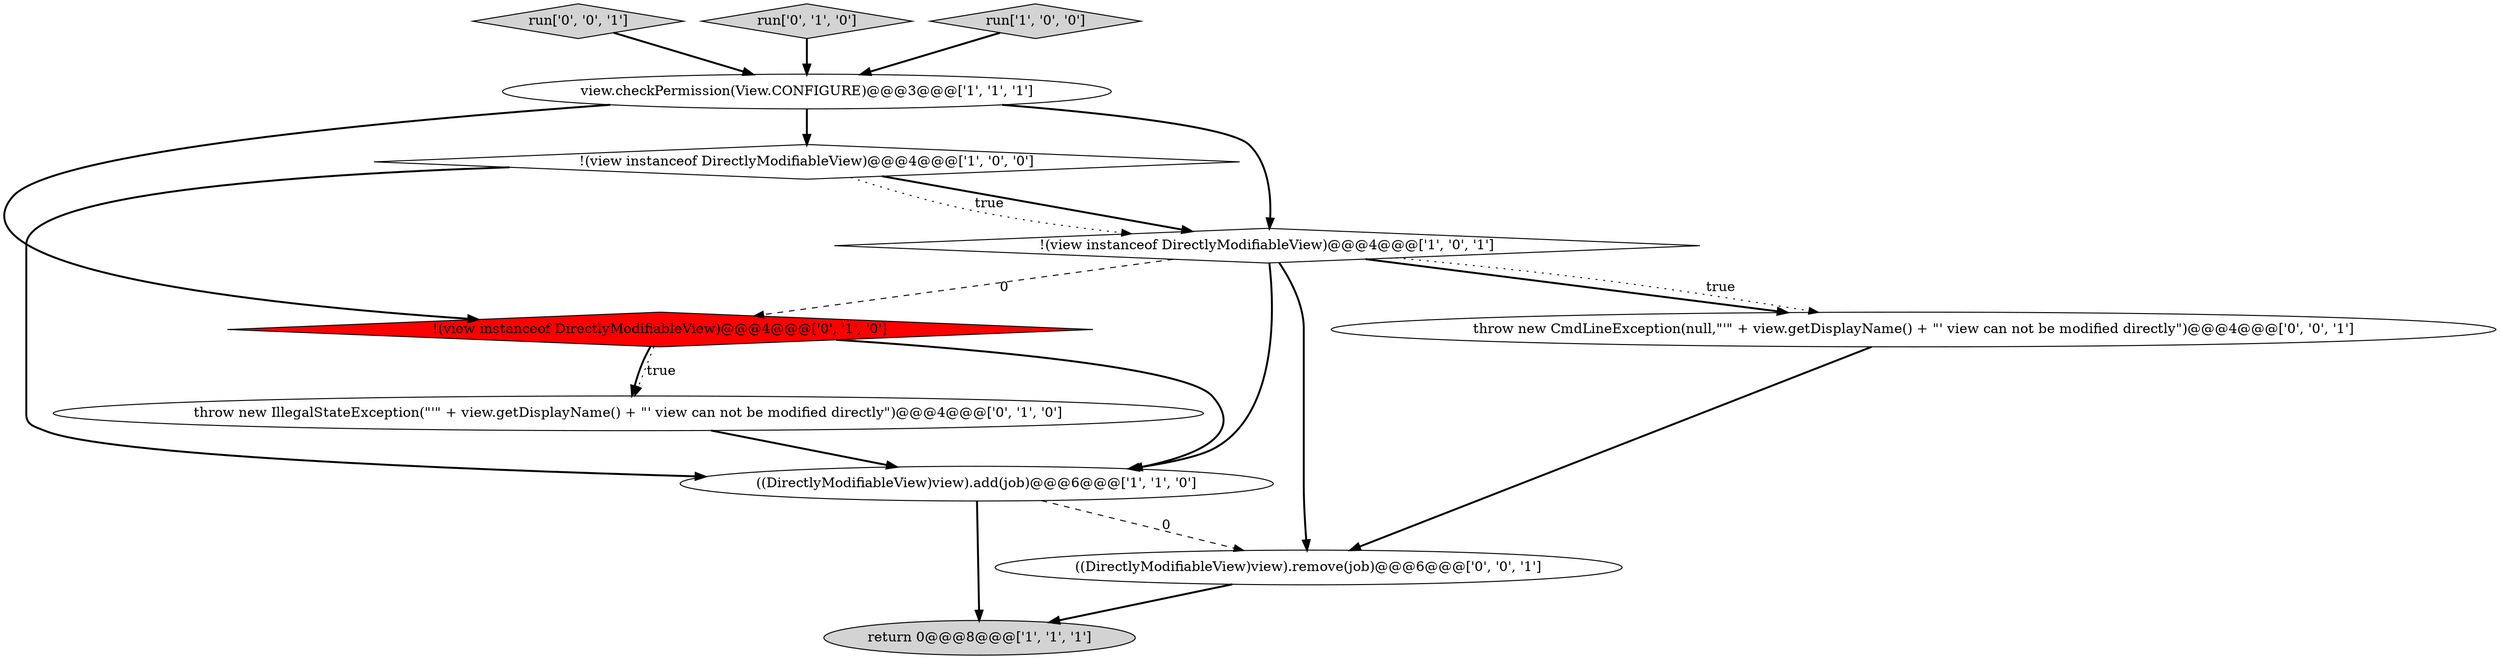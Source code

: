 digraph {
7 [style = filled, label = "!(view instanceof DirectlyModifiableView)@@@4@@@['0', '1', '0']", fillcolor = red, shape = diamond image = "AAA1AAABBB2BBB"];
2 [style = filled, label = "return 0@@@8@@@['1', '1', '1']", fillcolor = lightgray, shape = ellipse image = "AAA0AAABBB1BBB"];
5 [style = filled, label = "!(view instanceof DirectlyModifiableView)@@@4@@@['1', '0', '1']", fillcolor = white, shape = diamond image = "AAA0AAABBB1BBB"];
9 [style = filled, label = "throw new CmdLineException(null,\"'\" + view.getDisplayName() + \"' view can not be modified directly\")@@@4@@@['0', '0', '1']", fillcolor = white, shape = ellipse image = "AAA0AAABBB3BBB"];
11 [style = filled, label = "run['0', '0', '1']", fillcolor = lightgray, shape = diamond image = "AAA0AAABBB3BBB"];
10 [style = filled, label = "((DirectlyModifiableView)view).remove(job)@@@6@@@['0', '0', '1']", fillcolor = white, shape = ellipse image = "AAA0AAABBB3BBB"];
3 [style = filled, label = "((DirectlyModifiableView)view).add(job)@@@6@@@['1', '1', '0']", fillcolor = white, shape = ellipse image = "AAA0AAABBB1BBB"];
6 [style = filled, label = "throw new IllegalStateException(\"'\" + view.getDisplayName() + \"' view can not be modified directly\")@@@4@@@['0', '1', '0']", fillcolor = white, shape = ellipse image = "AAA0AAABBB2BBB"];
8 [style = filled, label = "run['0', '1', '0']", fillcolor = lightgray, shape = diamond image = "AAA0AAABBB2BBB"];
0 [style = filled, label = "view.checkPermission(View.CONFIGURE)@@@3@@@['1', '1', '1']", fillcolor = white, shape = ellipse image = "AAA0AAABBB1BBB"];
1 [style = filled, label = "!(view instanceof DirectlyModifiableView)@@@4@@@['1', '0', '0']", fillcolor = white, shape = diamond image = "AAA0AAABBB1BBB"];
4 [style = filled, label = "run['1', '0', '0']", fillcolor = lightgray, shape = diamond image = "AAA0AAABBB1BBB"];
1->5 [style = bold, label=""];
5->3 [style = bold, label=""];
6->3 [style = bold, label=""];
5->10 [style = bold, label=""];
7->6 [style = dotted, label="true"];
5->9 [style = bold, label=""];
1->3 [style = bold, label=""];
9->10 [style = bold, label=""];
7->3 [style = bold, label=""];
4->0 [style = bold, label=""];
0->7 [style = bold, label=""];
8->0 [style = bold, label=""];
11->0 [style = bold, label=""];
3->2 [style = bold, label=""];
0->1 [style = bold, label=""];
7->6 [style = bold, label=""];
5->9 [style = dotted, label="true"];
10->2 [style = bold, label=""];
3->10 [style = dashed, label="0"];
5->7 [style = dashed, label="0"];
1->5 [style = dotted, label="true"];
0->5 [style = bold, label=""];
}
